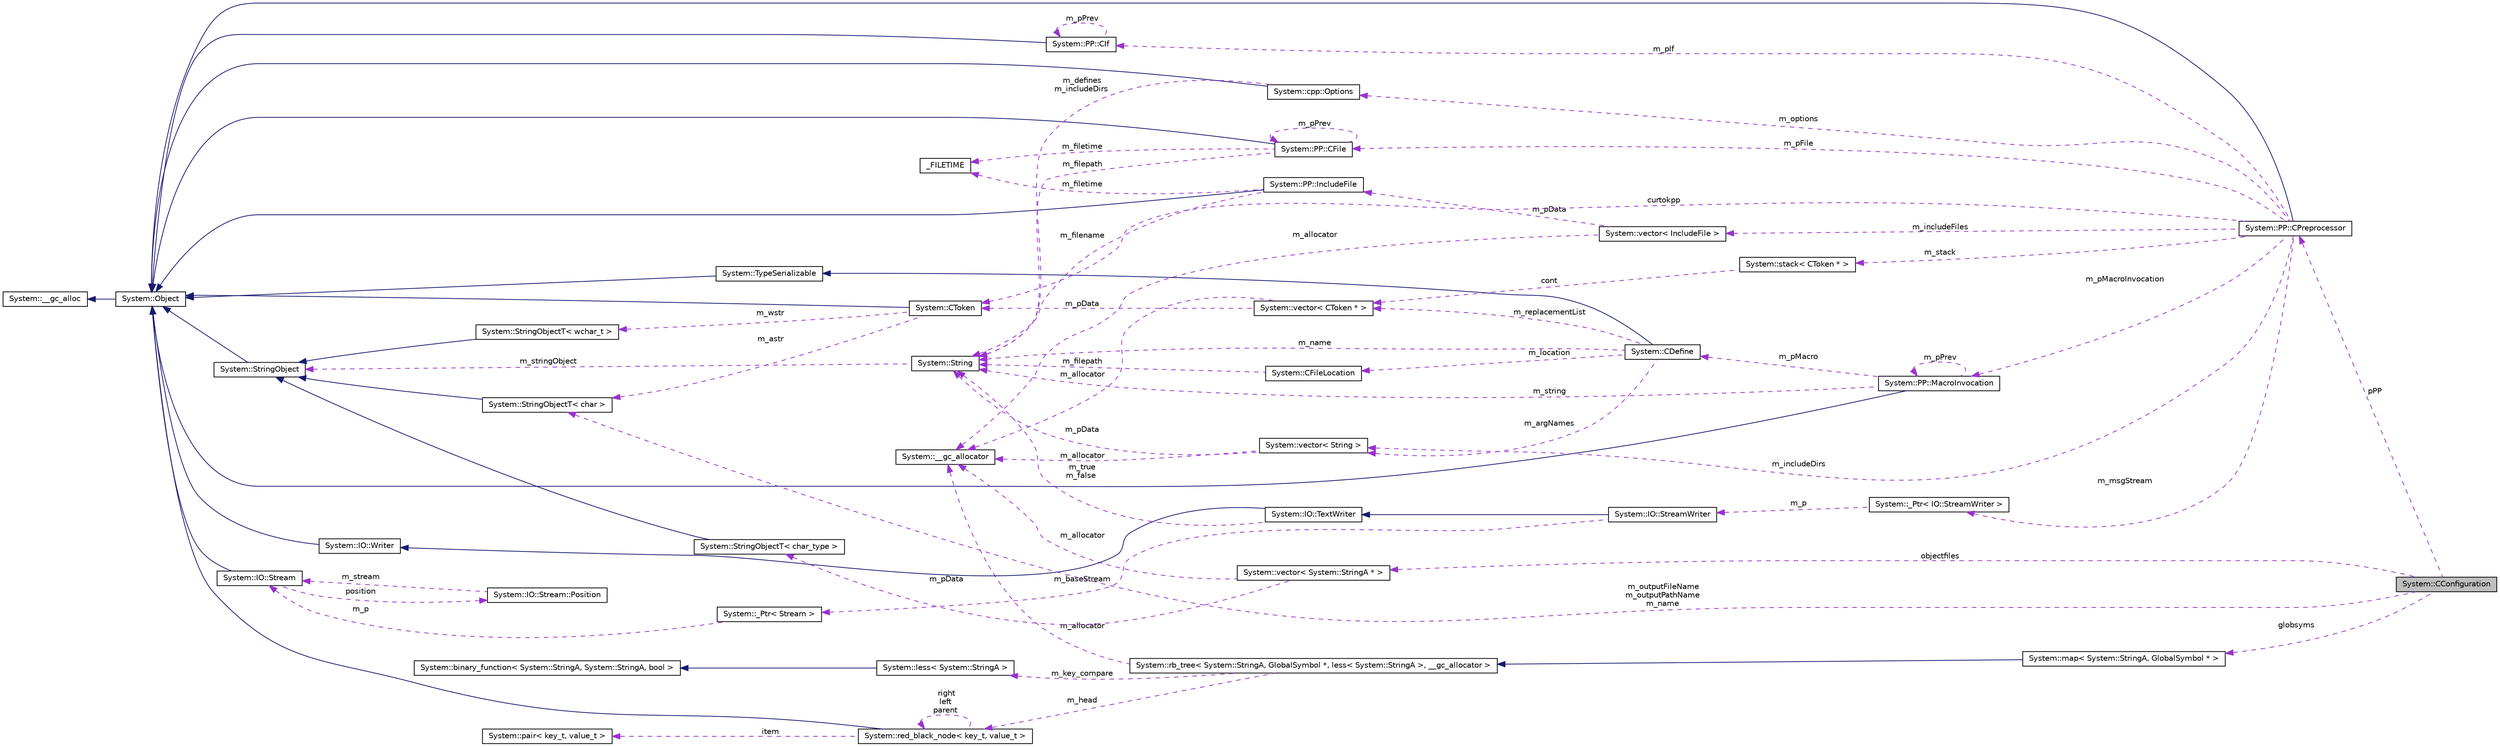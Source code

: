 digraph G
{
  edge [fontname="Helvetica",fontsize="10",labelfontname="Helvetica",labelfontsize="10"];
  node [fontname="Helvetica",fontsize="10",shape=record];
  rankdir="LR";
  Node1 [label="System::CConfiguration",height=0.2,width=0.4,color="black", fillcolor="grey75", style="filled" fontcolor="black"];
  Node2 -> Node1 [dir="back",color="darkorchid3",fontsize="10",style="dashed",label=" pPP" ,fontname="Helvetica"];
  Node2 [label="System::PP::CPreprocessor",height=0.2,width=0.4,color="black", fillcolor="white", style="filled",URL="$class_system_1_1_p_p_1_1_c_preprocessor.html"];
  Node3 -> Node2 [dir="back",color="midnightblue",fontsize="10",style="solid",fontname="Helvetica"];
  Node3 [label="System::Object",height=0.2,width=0.4,color="black", fillcolor="white", style="filled",URL="$class_system_1_1_object.html"];
  Node4 -> Node3 [dir="back",color="midnightblue",fontsize="10",style="solid",fontname="Helvetica"];
  Node4 [label="System::__gc_alloc",height=0.2,width=0.4,color="black", fillcolor="white", style="filled",URL="$class_system_1_1____gc__alloc.html"];
  Node5 -> Node2 [dir="back",color="darkorchid3",fontsize="10",style="dashed",label=" m_pFile" ,fontname="Helvetica"];
  Node5 [label="System::PP::CFile",height=0.2,width=0.4,color="black", fillcolor="white", style="filled",URL="$class_system_1_1_p_p_1_1_c_file.html"];
  Node3 -> Node5 [dir="back",color="midnightblue",fontsize="10",style="solid",fontname="Helvetica"];
  Node5 -> Node5 [dir="back",color="darkorchid3",fontsize="10",style="dashed",label=" m_pPrev" ,fontname="Helvetica"];
  Node6 -> Node5 [dir="back",color="darkorchid3",fontsize="10",style="dashed",label=" m_filetime" ,fontname="Helvetica"];
  Node6 [label="_FILETIME",height=0.2,width=0.4,color="black", fillcolor="white", style="filled",URL="$struct___f_i_l_e_t_i_m_e.html"];
  Node7 -> Node5 [dir="back",color="darkorchid3",fontsize="10",style="dashed",label=" m_filepath" ,fontname="Helvetica"];
  Node7 [label="System::String",height=0.2,width=0.4,color="black", fillcolor="white", style="filled",URL="$class_system_1_1_string.html"];
  Node8 -> Node7 [dir="back",color="darkorchid3",fontsize="10",style="dashed",label=" m_stringObject" ,fontname="Helvetica"];
  Node8 [label="System::StringObject",height=0.2,width=0.4,color="black", fillcolor="white", style="filled",URL="$class_system_1_1_string_object.html"];
  Node3 -> Node8 [dir="back",color="midnightblue",fontsize="10",style="solid",fontname="Helvetica"];
  Node9 -> Node2 [dir="back",color="darkorchid3",fontsize="10",style="dashed",label=" m_includeFiles" ,fontname="Helvetica"];
  Node9 [label="System::vector\< IncludeFile \>",height=0.2,width=0.4,color="black", fillcolor="white", style="filled",URL="$class_system_1_1vector.html"];
  Node10 -> Node9 [dir="back",color="darkorchid3",fontsize="10",style="dashed",label=" m_allocator" ,fontname="Helvetica"];
  Node10 [label="System::__gc_allocator",height=0.2,width=0.4,color="black", fillcolor="white", style="filled",URL="$class_system_1_1____gc__allocator.html"];
  Node11 -> Node9 [dir="back",color="darkorchid3",fontsize="10",style="dashed",label=" m_pData" ,fontname="Helvetica"];
  Node11 [label="System::PP::IncludeFile",height=0.2,width=0.4,color="black", fillcolor="white", style="filled",URL="$class_system_1_1_p_p_1_1_include_file.html"];
  Node3 -> Node11 [dir="back",color="midnightblue",fontsize="10",style="solid",fontname="Helvetica"];
  Node6 -> Node11 [dir="back",color="darkorchid3",fontsize="10",style="dashed",label=" m_filetime" ,fontname="Helvetica"];
  Node7 -> Node11 [dir="back",color="darkorchid3",fontsize="10",style="dashed",label=" m_filename" ,fontname="Helvetica"];
  Node12 -> Node2 [dir="back",color="darkorchid3",fontsize="10",style="dashed",label=" m_pIf" ,fontname="Helvetica"];
  Node12 [label="System::PP::CIf",height=0.2,width=0.4,color="black", fillcolor="white", style="filled",URL="$class_system_1_1_p_p_1_1_c_if.html"];
  Node3 -> Node12 [dir="back",color="midnightblue",fontsize="10",style="solid",fontname="Helvetica"];
  Node12 -> Node12 [dir="back",color="darkorchid3",fontsize="10",style="dashed",label=" m_pPrev" ,fontname="Helvetica"];
  Node13 -> Node2 [dir="back",color="darkorchid3",fontsize="10",style="dashed",label=" m_options" ,fontname="Helvetica"];
  Node13 [label="System::cpp::Options",height=0.2,width=0.4,color="black", fillcolor="white", style="filled",URL="$class_system_1_1cpp_1_1_options.html"];
  Node3 -> Node13 [dir="back",color="midnightblue",fontsize="10",style="solid",fontname="Helvetica"];
  Node7 -> Node13 [dir="back",color="darkorchid3",fontsize="10",style="dashed",label=" m_defines\nm_includeDirs" ,fontname="Helvetica"];
  Node14 -> Node2 [dir="back",color="darkorchid3",fontsize="10",style="dashed",label=" m_msgStream" ,fontname="Helvetica"];
  Node14 [label="System::_Ptr\< IO::StreamWriter \>",height=0.2,width=0.4,color="black", fillcolor="white", style="filled",URL="$class_system_1_1___ptr.html"];
  Node15 -> Node14 [dir="back",color="darkorchid3",fontsize="10",style="dashed",label=" m_p" ,fontname="Helvetica"];
  Node15 [label="System::IO::StreamWriter",height=0.2,width=0.4,color="black", fillcolor="white", style="filled",URL="$class_system_1_1_i_o_1_1_stream_writer.html"];
  Node16 -> Node15 [dir="back",color="midnightblue",fontsize="10",style="solid",fontname="Helvetica"];
  Node16 [label="System::IO::TextWriter",height=0.2,width=0.4,color="black", fillcolor="white", style="filled",URL="$class_system_1_1_i_o_1_1_text_writer.html"];
  Node17 -> Node16 [dir="back",color="midnightblue",fontsize="10",style="solid",fontname="Helvetica"];
  Node17 [label="System::IO::Writer",height=0.2,width=0.4,color="black", fillcolor="white", style="filled",URL="$class_system_1_1_i_o_1_1_writer.html"];
  Node3 -> Node17 [dir="back",color="midnightblue",fontsize="10",style="solid",fontname="Helvetica"];
  Node7 -> Node16 [dir="back",color="darkorchid3",fontsize="10",style="dashed",label=" m_true\nm_false" ,fontname="Helvetica"];
  Node18 -> Node15 [dir="back",color="darkorchid3",fontsize="10",style="dashed",label=" m_baseStream" ,fontname="Helvetica"];
  Node18 [label="System::_Ptr\< Stream \>",height=0.2,width=0.4,color="black", fillcolor="white", style="filled",URL="$class_system_1_1___ptr.html"];
  Node19 -> Node18 [dir="back",color="darkorchid3",fontsize="10",style="dashed",label=" m_p" ,fontname="Helvetica"];
  Node19 [label="System::IO::Stream",height=0.2,width=0.4,color="black", fillcolor="white", style="filled",URL="$class_system_1_1_i_o_1_1_stream.html"];
  Node3 -> Node19 [dir="back",color="midnightblue",fontsize="10",style="solid",fontname="Helvetica"];
  Node20 -> Node19 [dir="back",color="darkorchid3",fontsize="10",style="dashed",label=" position" ,fontname="Helvetica"];
  Node20 [label="System::IO::Stream::Position",height=0.2,width=0.4,color="black", fillcolor="white", style="filled",URL="$class_system_1_1_i_o_1_1_stream_1_1_position.html"];
  Node19 -> Node20 [dir="back",color="darkorchid3",fontsize="10",style="dashed",label=" m_stream" ,fontname="Helvetica"];
  Node21 -> Node2 [dir="back",color="darkorchid3",fontsize="10",style="dashed",label=" curtokpp" ,fontname="Helvetica"];
  Node21 [label="System::CToken",height=0.2,width=0.4,color="black", fillcolor="white", style="filled",URL="$class_system_1_1_c_token.html"];
  Node3 -> Node21 [dir="back",color="midnightblue",fontsize="10",style="solid",fontname="Helvetica"];
  Node22 -> Node21 [dir="back",color="darkorchid3",fontsize="10",style="dashed",label=" m_wstr" ,fontname="Helvetica"];
  Node22 [label="System::StringObjectT\< wchar_t \>",height=0.2,width=0.4,color="black", fillcolor="white", style="filled",URL="$class_system_1_1_string_object_t.html"];
  Node8 -> Node22 [dir="back",color="midnightblue",fontsize="10",style="solid",fontname="Helvetica"];
  Node23 -> Node21 [dir="back",color="darkorchid3",fontsize="10",style="dashed",label=" m_astr" ,fontname="Helvetica"];
  Node23 [label="System::StringObjectT\< char \>",height=0.2,width=0.4,color="black", fillcolor="white", style="filled",URL="$class_system_1_1_string_object_t.html"];
  Node8 -> Node23 [dir="back",color="midnightblue",fontsize="10",style="solid",fontname="Helvetica"];
  Node24 -> Node2 [dir="back",color="darkorchid3",fontsize="10",style="dashed",label=" m_stack" ,fontname="Helvetica"];
  Node24 [label="System::stack\< CToken * \>",height=0.2,width=0.4,color="black", fillcolor="white", style="filled",URL="$class_system_1_1stack.html"];
  Node25 -> Node24 [dir="back",color="darkorchid3",fontsize="10",style="dashed",label=" cont" ,fontname="Helvetica"];
  Node25 [label="System::vector\< CToken * \>",height=0.2,width=0.4,color="black", fillcolor="white", style="filled",URL="$class_system_1_1vector.html"];
  Node10 -> Node25 [dir="back",color="darkorchid3",fontsize="10",style="dashed",label=" m_allocator" ,fontname="Helvetica"];
  Node21 -> Node25 [dir="back",color="darkorchid3",fontsize="10",style="dashed",label=" m_pData" ,fontname="Helvetica"];
  Node26 -> Node2 [dir="back",color="darkorchid3",fontsize="10",style="dashed",label=" m_includeDirs" ,fontname="Helvetica"];
  Node26 [label="System::vector\< String \>",height=0.2,width=0.4,color="black", fillcolor="white", style="filled",URL="$class_system_1_1vector.html"];
  Node10 -> Node26 [dir="back",color="darkorchid3",fontsize="10",style="dashed",label=" m_allocator" ,fontname="Helvetica"];
  Node7 -> Node26 [dir="back",color="darkorchid3",fontsize="10",style="dashed",label=" m_pData" ,fontname="Helvetica"];
  Node27 -> Node2 [dir="back",color="darkorchid3",fontsize="10",style="dashed",label=" m_pMacroInvocation" ,fontname="Helvetica"];
  Node27 [label="System::PP::MacroInvocation",height=0.2,width=0.4,color="black", fillcolor="white", style="filled",URL="$class_system_1_1_p_p_1_1_macro_invocation.html"];
  Node3 -> Node27 [dir="back",color="midnightblue",fontsize="10",style="solid",fontname="Helvetica"];
  Node7 -> Node27 [dir="back",color="darkorchid3",fontsize="10",style="dashed",label=" m_string" ,fontname="Helvetica"];
  Node27 -> Node27 [dir="back",color="darkorchid3",fontsize="10",style="dashed",label=" m_pPrev" ,fontname="Helvetica"];
  Node28 -> Node27 [dir="back",color="darkorchid3",fontsize="10",style="dashed",label=" m_pMacro" ,fontname="Helvetica"];
  Node28 [label="System::CDefine",height=0.2,width=0.4,color="black", fillcolor="white", style="filled",URL="$class_system_1_1_c_define.html"];
  Node29 -> Node28 [dir="back",color="midnightblue",fontsize="10",style="solid",fontname="Helvetica"];
  Node29 [label="System::TypeSerializable",height=0.2,width=0.4,color="black", fillcolor="white", style="filled",URL="$class_system_1_1_type_serializable.html"];
  Node3 -> Node29 [dir="back",color="midnightblue",fontsize="10",style="solid",fontname="Helvetica"];
  Node30 -> Node28 [dir="back",color="darkorchid3",fontsize="10",style="dashed",label=" m_location" ,fontname="Helvetica"];
  Node30 [label="System::CFileLocation",height=0.2,width=0.4,color="black", fillcolor="white", style="filled",URL="$class_system_1_1_c_file_location.html"];
  Node7 -> Node30 [dir="back",color="darkorchid3",fontsize="10",style="dashed",label=" m_filepath" ,fontname="Helvetica"];
  Node7 -> Node28 [dir="back",color="darkorchid3",fontsize="10",style="dashed",label=" m_name" ,fontname="Helvetica"];
  Node25 -> Node28 [dir="back",color="darkorchid3",fontsize="10",style="dashed",label=" m_replacementList" ,fontname="Helvetica"];
  Node26 -> Node28 [dir="back",color="darkorchid3",fontsize="10",style="dashed",label=" m_argNames" ,fontname="Helvetica"];
  Node31 -> Node1 [dir="back",color="darkorchid3",fontsize="10",style="dashed",label=" objectfiles" ,fontname="Helvetica"];
  Node31 [label="System::vector\< System::StringA * \>",height=0.2,width=0.4,color="black", fillcolor="white", style="filled",URL="$class_system_1_1vector.html"];
  Node10 -> Node31 [dir="back",color="darkorchid3",fontsize="10",style="dashed",label=" m_allocator" ,fontname="Helvetica"];
  Node32 -> Node31 [dir="back",color="darkorchid3",fontsize="10",style="dashed",label=" m_pData" ,fontname="Helvetica"];
  Node32 [label="System::StringObjectT\< char_type \>",height=0.2,width=0.4,color="black", fillcolor="white", style="filled",URL="$class_system_1_1_string_object_t.html"];
  Node8 -> Node32 [dir="back",color="midnightblue",fontsize="10",style="solid",fontname="Helvetica"];
  Node33 -> Node1 [dir="back",color="darkorchid3",fontsize="10",style="dashed",label=" globsyms" ,fontname="Helvetica"];
  Node33 [label="System::map\< System::StringA, GlobalSymbol * \>",height=0.2,width=0.4,color="black", fillcolor="white", style="filled",URL="$class_system_1_1map.html"];
  Node34 -> Node33 [dir="back",color="midnightblue",fontsize="10",style="solid",fontname="Helvetica"];
  Node34 [label="System::rb_tree\< System::StringA, GlobalSymbol *, less\< System::StringA \>, __gc_allocator \>",height=0.2,width=0.4,color="black", fillcolor="white", style="filled",URL="$class_system_1_1rb__tree.html"];
  Node10 -> Node34 [dir="back",color="darkorchid3",fontsize="10",style="dashed",label=" m_allocator" ,fontname="Helvetica"];
  Node35 -> Node34 [dir="back",color="darkorchid3",fontsize="10",style="dashed",label=" m_key_compare" ,fontname="Helvetica"];
  Node35 [label="System::less\< System::StringA \>",height=0.2,width=0.4,color="black", fillcolor="white", style="filled",URL="$class_system_1_1less.html"];
  Node36 -> Node35 [dir="back",color="midnightblue",fontsize="10",style="solid",fontname="Helvetica"];
  Node36 [label="System::binary_function\< System::StringA, System::StringA, bool \>",height=0.2,width=0.4,color="black", fillcolor="white", style="filled",URL="$class_system_1_1binary__function.html"];
  Node37 -> Node34 [dir="back",color="darkorchid3",fontsize="10",style="dashed",label=" m_head" ,fontname="Helvetica"];
  Node37 [label="System::red_black_node\< key_t, value_t \>",height=0.2,width=0.4,color="black", fillcolor="white", style="filled",URL="$class_system_1_1red__black__node.html"];
  Node3 -> Node37 [dir="back",color="midnightblue",fontsize="10",style="solid",fontname="Helvetica"];
  Node37 -> Node37 [dir="back",color="darkorchid3",fontsize="10",style="dashed",label=" right\nleft\nparent" ,fontname="Helvetica"];
  Node38 -> Node37 [dir="back",color="darkorchid3",fontsize="10",style="dashed",label=" item" ,fontname="Helvetica"];
  Node38 [label="System::pair\< key_t, value_t \>",height=0.2,width=0.4,color="black", fillcolor="white", style="filled",URL="$class_system_1_1pair.html"];
  Node23 -> Node1 [dir="back",color="darkorchid3",fontsize="10",style="dashed",label=" m_outputFileName\nm_outputPathName\nm_name" ,fontname="Helvetica"];
}
